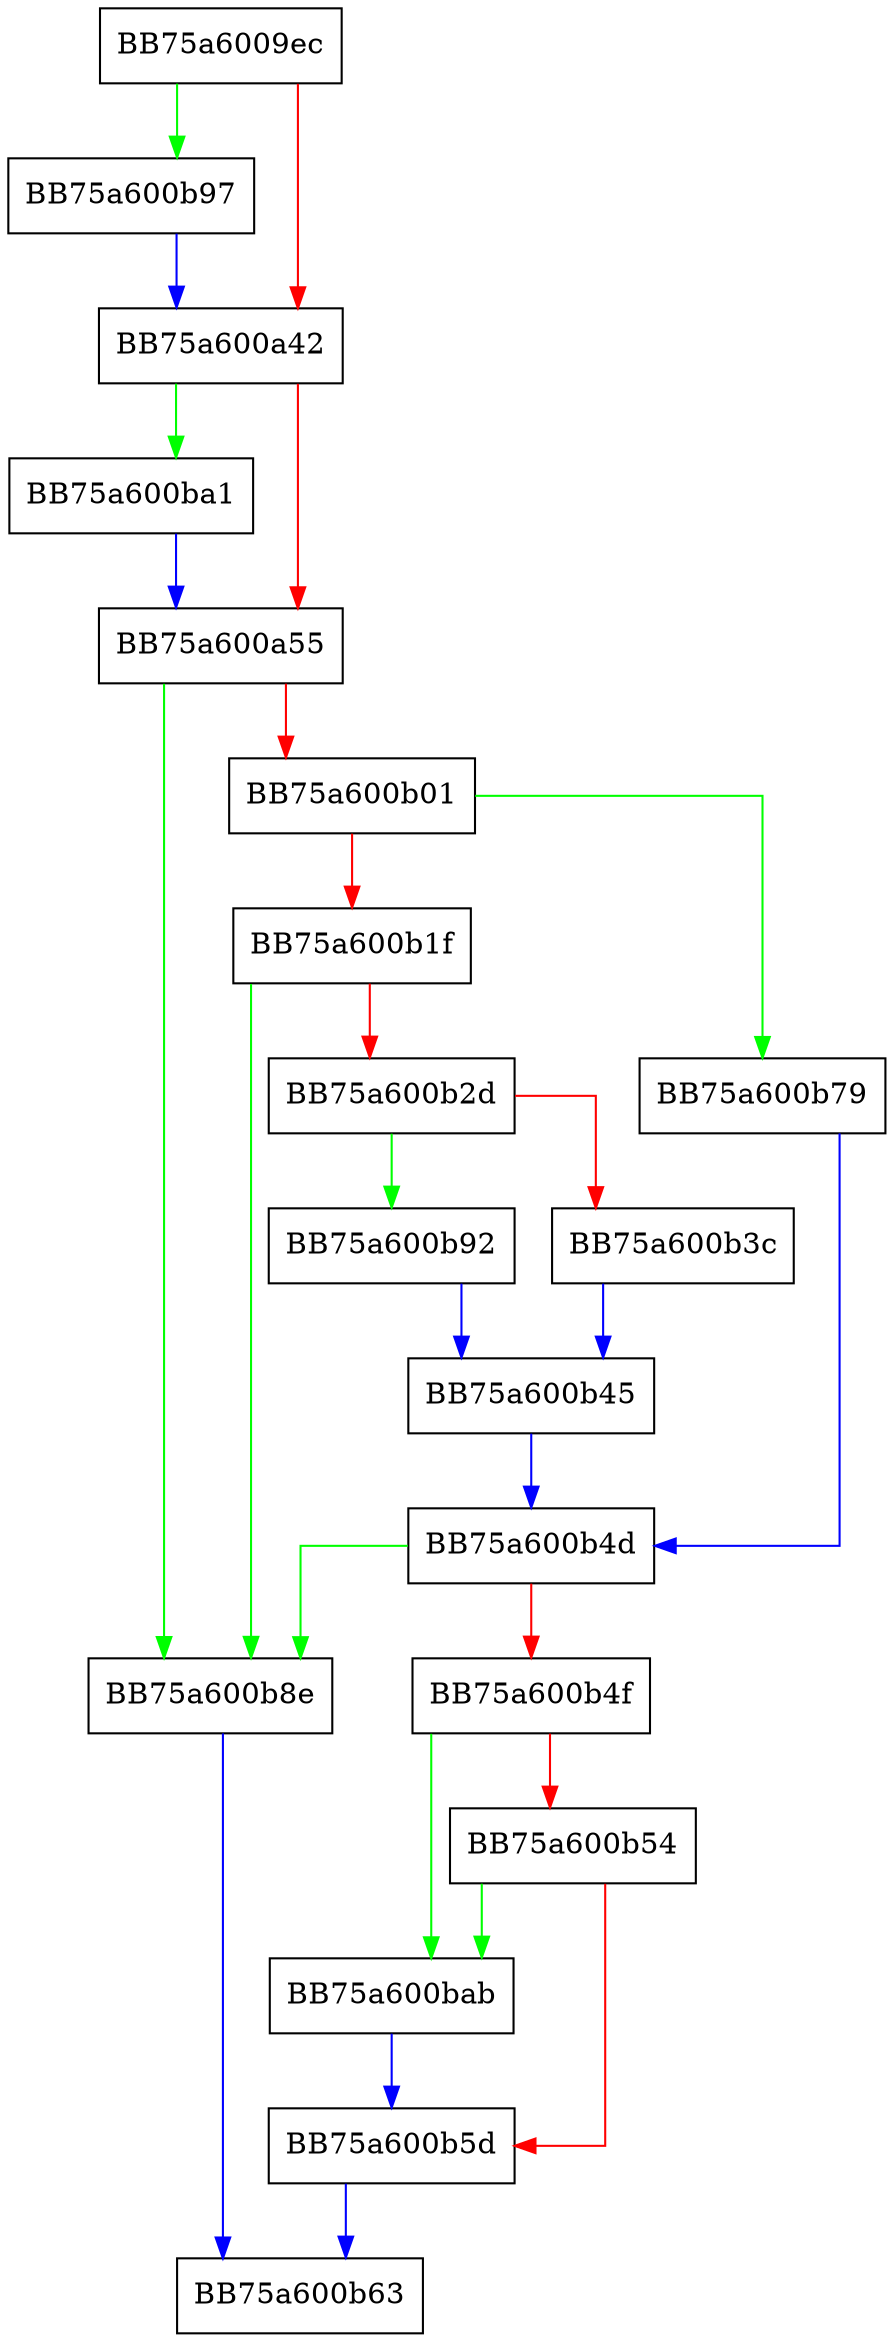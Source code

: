 digraph init_pDTI {
  node [shape="box"];
  graph [splines=ortho];
  BB75a6009ec -> BB75a600b97 [color="green"];
  BB75a6009ec -> BB75a600a42 [color="red"];
  BB75a600a42 -> BB75a600ba1 [color="green"];
  BB75a600a42 -> BB75a600a55 [color="red"];
  BB75a600a55 -> BB75a600b8e [color="green"];
  BB75a600a55 -> BB75a600b01 [color="red"];
  BB75a600b01 -> BB75a600b79 [color="green"];
  BB75a600b01 -> BB75a600b1f [color="red"];
  BB75a600b1f -> BB75a600b8e [color="green"];
  BB75a600b1f -> BB75a600b2d [color="red"];
  BB75a600b2d -> BB75a600b92 [color="green"];
  BB75a600b2d -> BB75a600b3c [color="red"];
  BB75a600b3c -> BB75a600b45 [color="blue"];
  BB75a600b45 -> BB75a600b4d [color="blue"];
  BB75a600b4d -> BB75a600b8e [color="green"];
  BB75a600b4d -> BB75a600b4f [color="red"];
  BB75a600b4f -> BB75a600bab [color="green"];
  BB75a600b4f -> BB75a600b54 [color="red"];
  BB75a600b54 -> BB75a600bab [color="green"];
  BB75a600b54 -> BB75a600b5d [color="red"];
  BB75a600b5d -> BB75a600b63 [color="blue"];
  BB75a600b79 -> BB75a600b4d [color="blue"];
  BB75a600b8e -> BB75a600b63 [color="blue"];
  BB75a600b92 -> BB75a600b45 [color="blue"];
  BB75a600b97 -> BB75a600a42 [color="blue"];
  BB75a600ba1 -> BB75a600a55 [color="blue"];
  BB75a600bab -> BB75a600b5d [color="blue"];
}